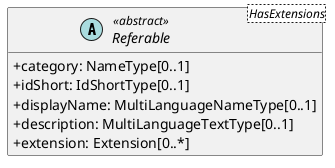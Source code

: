 @startuml
skinparam classAttributeIconSize 0
hide methods

abstract class Referable<HasExtensions> <<abstract>> {
  +category: NameType[0..1]
  +idShort: IdShortType[0..1]
  +displayName: MultiLanguageNameType[0..1]
  +description: MultiLanguageTextType[0..1]
  +extension: Extension[0..*]
}
@enduml